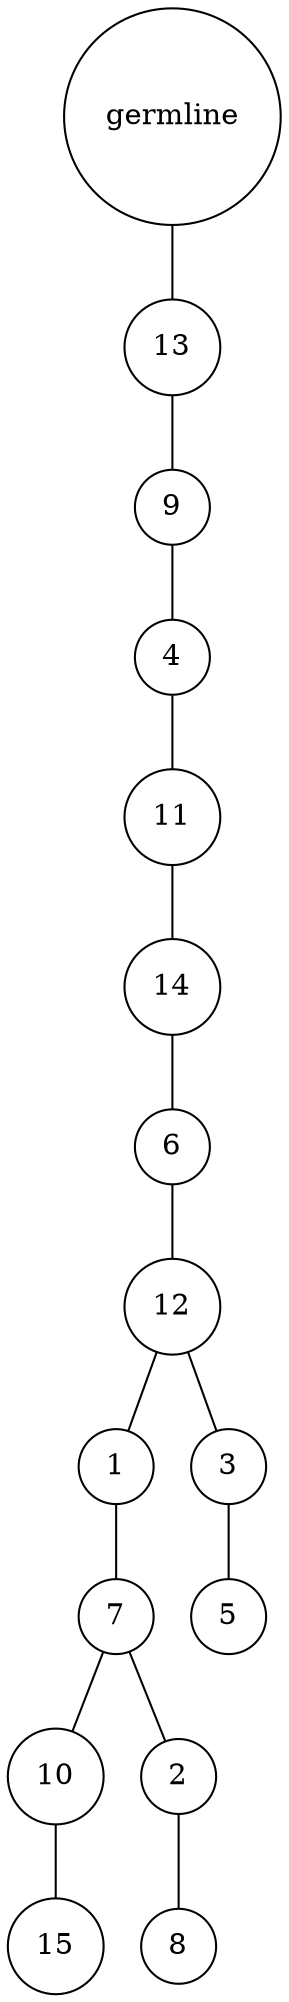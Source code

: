 graph {
	rankdir=UD;
	splines=line;
	node [shape=circle]
	"0x7f6a3a59fe50" [label="germline"];
	"0x7f6a3a59fe80" [label="13"];
	"0x7f6a3a59fe50" -- "0x7f6a3a59fe80" ;
	"0x7f6a3a59feb0" [label="9"];
	"0x7f6a3a59fe80" -- "0x7f6a3a59feb0" ;
	"0x7f6a3a59fee0" [label="4"];
	"0x7f6a3a59feb0" -- "0x7f6a3a59fee0" ;
	"0x7f6a3a59ff10" [label="11"];
	"0x7f6a3a59fee0" -- "0x7f6a3a59ff10" ;
	"0x7f6a3a59ff40" [label="14"];
	"0x7f6a3a59ff10" -- "0x7f6a3a59ff40" ;
	"0x7f6a3a59ff70" [label="6"];
	"0x7f6a3a59ff40" -- "0x7f6a3a59ff70" ;
	"0x7f6a3a59ffa0" [label="12"];
	"0x7f6a3a59ff70" -- "0x7f6a3a59ffa0" ;
	"0x7f6a3a59ffd0" [label="1"];
	"0x7f6a3a59ffa0" -- "0x7f6a3a59ffd0" ;
	"0x7f6a651a7040" [label="7"];
	"0x7f6a3a59ffd0" -- "0x7f6a651a7040" ;
	"0x7f6a651a7070" [label="10"];
	"0x7f6a651a7040" -- "0x7f6a651a7070" ;
	"0x7f6a651a70a0" [label="15"];
	"0x7f6a651a7070" -- "0x7f6a651a70a0" ;
	"0x7f6a651a70d0" [label="2"];
	"0x7f6a651a7040" -- "0x7f6a651a70d0" ;
	"0x7f6a651a7100" [label="8"];
	"0x7f6a651a70d0" -- "0x7f6a651a7100" ;
	"0x7f6a651a7130" [label="3"];
	"0x7f6a3a59ffa0" -- "0x7f6a651a7130" ;
	"0x7f6a651a7160" [label="5"];
	"0x7f6a651a7130" -- "0x7f6a651a7160" ;
}
